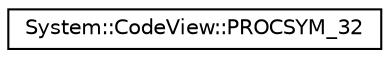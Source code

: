 digraph G
{
  edge [fontname="Helvetica",fontsize="10",labelfontname="Helvetica",labelfontsize="10"];
  node [fontname="Helvetica",fontsize="10",shape=record];
  rankdir="LR";
  Node1 [label="System::CodeView::PROCSYM_32",height=0.2,width=0.4,color="black", fillcolor="white", style="filled",URL="$struct_system_1_1_code_view_1_1_p_r_o_c_s_y_m__32.html"];
}
